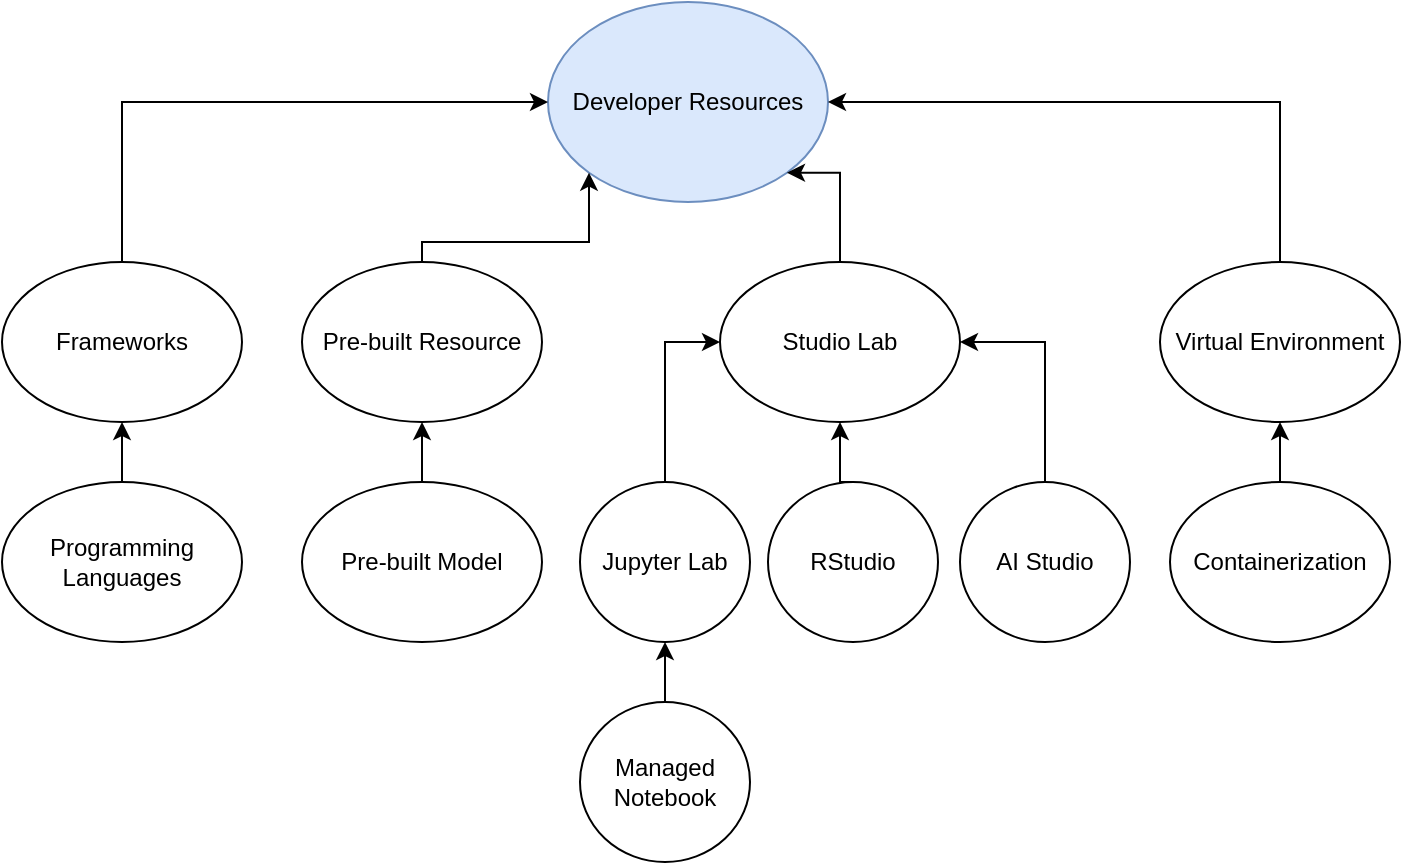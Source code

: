 <mxfile version="24.5.3" type="device">
  <diagram name="Page-1" id="fKypczjN5zFCzrJRrpl1">
    <mxGraphModel dx="1434" dy="843" grid="1" gridSize="10" guides="1" tooltips="1" connect="1" arrows="1" fold="1" page="1" pageScale="1" pageWidth="850" pageHeight="1100" math="0" shadow="0">
      <root>
        <mxCell id="0" />
        <mxCell id="1" parent="0" />
        <mxCell id="evJmJaYvUwOqLuC0Bf9P-1" value="Developer Resources" style="ellipse;whiteSpace=wrap;html=1;fillColor=#dae8fc;strokeColor=#6c8ebf;" vertex="1" parent="1">
          <mxGeometry x="330" y="170" width="140" height="100" as="geometry" />
        </mxCell>
        <mxCell id="evJmJaYvUwOqLuC0Bf9P-13" style="edgeStyle=orthogonalEdgeStyle;rounded=0;orthogonalLoop=1;jettySize=auto;html=1;exitX=0.5;exitY=0;exitDx=0;exitDy=0;entryX=0;entryY=0.5;entryDx=0;entryDy=0;" edge="1" parent="1" source="evJmJaYvUwOqLuC0Bf9P-2" target="evJmJaYvUwOqLuC0Bf9P-1">
          <mxGeometry relative="1" as="geometry" />
        </mxCell>
        <mxCell id="evJmJaYvUwOqLuC0Bf9P-2" value="Frameworks" style="ellipse;whiteSpace=wrap;html=1;" vertex="1" parent="1">
          <mxGeometry x="57" y="300" width="120" height="80" as="geometry" />
        </mxCell>
        <mxCell id="evJmJaYvUwOqLuC0Bf9P-17" style="edgeStyle=orthogonalEdgeStyle;rounded=0;orthogonalLoop=1;jettySize=auto;html=1;exitX=0.5;exitY=0;exitDx=0;exitDy=0;entryX=0.5;entryY=1;entryDx=0;entryDy=0;" edge="1" parent="1" source="evJmJaYvUwOqLuC0Bf9P-3" target="evJmJaYvUwOqLuC0Bf9P-2">
          <mxGeometry relative="1" as="geometry" />
        </mxCell>
        <mxCell id="evJmJaYvUwOqLuC0Bf9P-3" value="Programming Languages" style="ellipse;whiteSpace=wrap;html=1;" vertex="1" parent="1">
          <mxGeometry x="57" y="410" width="120" height="80" as="geometry" />
        </mxCell>
        <mxCell id="evJmJaYvUwOqLuC0Bf9P-14" style="edgeStyle=orthogonalEdgeStyle;rounded=0;orthogonalLoop=1;jettySize=auto;html=1;exitX=0.5;exitY=0;exitDx=0;exitDy=0;entryX=0;entryY=1;entryDx=0;entryDy=0;" edge="1" parent="1" source="evJmJaYvUwOqLuC0Bf9P-4" target="evJmJaYvUwOqLuC0Bf9P-1">
          <mxGeometry relative="1" as="geometry">
            <Array as="points">
              <mxPoint x="267" y="290" />
              <mxPoint x="351" y="290" />
            </Array>
          </mxGeometry>
        </mxCell>
        <mxCell id="evJmJaYvUwOqLuC0Bf9P-4" value="Pre-built Resource" style="ellipse;whiteSpace=wrap;html=1;" vertex="1" parent="1">
          <mxGeometry x="207" y="300" width="120" height="80" as="geometry" />
        </mxCell>
        <mxCell id="evJmJaYvUwOqLuC0Bf9P-18" style="edgeStyle=orthogonalEdgeStyle;rounded=0;orthogonalLoop=1;jettySize=auto;html=1;exitX=0.5;exitY=0;exitDx=0;exitDy=0;entryX=0.5;entryY=1;entryDx=0;entryDy=0;" edge="1" parent="1" source="evJmJaYvUwOqLuC0Bf9P-5" target="evJmJaYvUwOqLuC0Bf9P-4">
          <mxGeometry relative="1" as="geometry" />
        </mxCell>
        <mxCell id="evJmJaYvUwOqLuC0Bf9P-5" value="Pre-built Model" style="ellipse;whiteSpace=wrap;html=1;" vertex="1" parent="1">
          <mxGeometry x="207" y="410" width="120" height="80" as="geometry" />
        </mxCell>
        <mxCell id="evJmJaYvUwOqLuC0Bf9P-15" style="edgeStyle=orthogonalEdgeStyle;rounded=0;orthogonalLoop=1;jettySize=auto;html=1;exitX=0.5;exitY=0;exitDx=0;exitDy=0;entryX=1;entryY=1;entryDx=0;entryDy=0;" edge="1" parent="1" source="evJmJaYvUwOqLuC0Bf9P-6" target="evJmJaYvUwOqLuC0Bf9P-1">
          <mxGeometry relative="1" as="geometry">
            <Array as="points">
              <mxPoint x="476" y="255" />
            </Array>
          </mxGeometry>
        </mxCell>
        <mxCell id="evJmJaYvUwOqLuC0Bf9P-6" value="Studio Lab" style="ellipse;whiteSpace=wrap;html=1;" vertex="1" parent="1">
          <mxGeometry x="416" y="300" width="120" height="80" as="geometry" />
        </mxCell>
        <mxCell id="evJmJaYvUwOqLuC0Bf9P-19" style="edgeStyle=orthogonalEdgeStyle;rounded=0;orthogonalLoop=1;jettySize=auto;html=1;exitX=0.5;exitY=0;exitDx=0;exitDy=0;entryX=0;entryY=0.5;entryDx=0;entryDy=0;" edge="1" parent="1" source="evJmJaYvUwOqLuC0Bf9P-7" target="evJmJaYvUwOqLuC0Bf9P-6">
          <mxGeometry relative="1" as="geometry" />
        </mxCell>
        <mxCell id="evJmJaYvUwOqLuC0Bf9P-7" value="Jupyter Lab" style="ellipse;whiteSpace=wrap;html=1;" vertex="1" parent="1">
          <mxGeometry x="346" y="410" width="85" height="80" as="geometry" />
        </mxCell>
        <mxCell id="evJmJaYvUwOqLuC0Bf9P-22" style="edgeStyle=orthogonalEdgeStyle;rounded=0;orthogonalLoop=1;jettySize=auto;html=1;exitX=0.5;exitY=0;exitDx=0;exitDy=0;entryX=0.5;entryY=1;entryDx=0;entryDy=0;" edge="1" parent="1" source="evJmJaYvUwOqLuC0Bf9P-8" target="evJmJaYvUwOqLuC0Bf9P-7">
          <mxGeometry relative="1" as="geometry" />
        </mxCell>
        <mxCell id="evJmJaYvUwOqLuC0Bf9P-8" value="Managed Notebook" style="ellipse;whiteSpace=wrap;html=1;" vertex="1" parent="1">
          <mxGeometry x="346" y="520" width="85" height="80" as="geometry" />
        </mxCell>
        <mxCell id="evJmJaYvUwOqLuC0Bf9P-20" style="edgeStyle=orthogonalEdgeStyle;rounded=0;orthogonalLoop=1;jettySize=auto;html=1;exitX=0.5;exitY=0;exitDx=0;exitDy=0;entryX=0.5;entryY=1;entryDx=0;entryDy=0;" edge="1" parent="1" source="evJmJaYvUwOqLuC0Bf9P-9" target="evJmJaYvUwOqLuC0Bf9P-6">
          <mxGeometry relative="1" as="geometry" />
        </mxCell>
        <mxCell id="evJmJaYvUwOqLuC0Bf9P-9" value="RStudio" style="ellipse;whiteSpace=wrap;html=1;" vertex="1" parent="1">
          <mxGeometry x="440" y="410" width="85" height="80" as="geometry" />
        </mxCell>
        <mxCell id="evJmJaYvUwOqLuC0Bf9P-21" style="edgeStyle=orthogonalEdgeStyle;rounded=0;orthogonalLoop=1;jettySize=auto;html=1;entryX=1;entryY=0.5;entryDx=0;entryDy=0;" edge="1" parent="1" source="evJmJaYvUwOqLuC0Bf9P-10" target="evJmJaYvUwOqLuC0Bf9P-6">
          <mxGeometry relative="1" as="geometry" />
        </mxCell>
        <mxCell id="evJmJaYvUwOqLuC0Bf9P-10" value="AI Studio" style="ellipse;whiteSpace=wrap;html=1;" vertex="1" parent="1">
          <mxGeometry x="536" y="410" width="85" height="80" as="geometry" />
        </mxCell>
        <mxCell id="evJmJaYvUwOqLuC0Bf9P-16" style="edgeStyle=orthogonalEdgeStyle;rounded=0;orthogonalLoop=1;jettySize=auto;html=1;entryX=1;entryY=0.5;entryDx=0;entryDy=0;" edge="1" parent="1" source="evJmJaYvUwOqLuC0Bf9P-11" target="evJmJaYvUwOqLuC0Bf9P-1">
          <mxGeometry relative="1" as="geometry">
            <Array as="points">
              <mxPoint x="696" y="220" />
            </Array>
          </mxGeometry>
        </mxCell>
        <mxCell id="evJmJaYvUwOqLuC0Bf9P-11" value="Virtual Environment" style="ellipse;whiteSpace=wrap;html=1;" vertex="1" parent="1">
          <mxGeometry x="636" y="300" width="120" height="80" as="geometry" />
        </mxCell>
        <mxCell id="evJmJaYvUwOqLuC0Bf9P-23" style="edgeStyle=orthogonalEdgeStyle;rounded=0;orthogonalLoop=1;jettySize=auto;html=1;exitX=0.5;exitY=0;exitDx=0;exitDy=0;entryX=0.5;entryY=1;entryDx=0;entryDy=0;" edge="1" parent="1" source="evJmJaYvUwOqLuC0Bf9P-12" target="evJmJaYvUwOqLuC0Bf9P-11">
          <mxGeometry relative="1" as="geometry" />
        </mxCell>
        <mxCell id="evJmJaYvUwOqLuC0Bf9P-12" value="Containerization" style="ellipse;whiteSpace=wrap;html=1;" vertex="1" parent="1">
          <mxGeometry x="641" y="410" width="110" height="80" as="geometry" />
        </mxCell>
      </root>
    </mxGraphModel>
  </diagram>
</mxfile>

